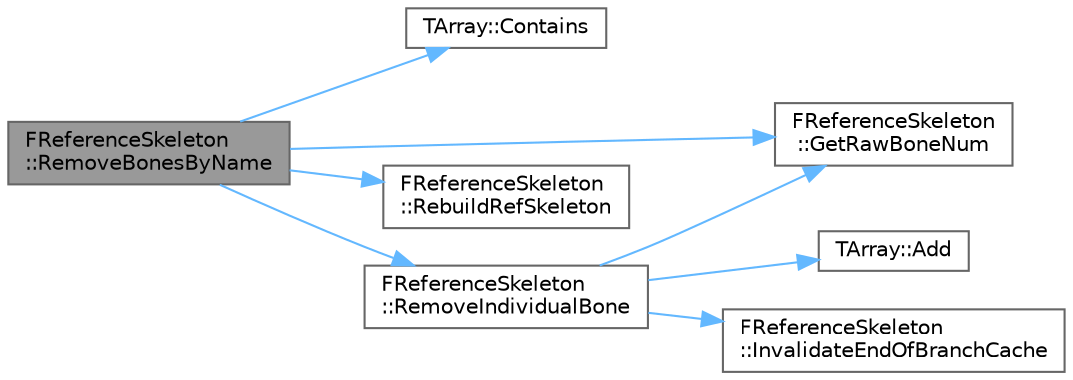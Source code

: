 digraph "FReferenceSkeleton::RemoveBonesByName"
{
 // INTERACTIVE_SVG=YES
 // LATEX_PDF_SIZE
  bgcolor="transparent";
  edge [fontname=Helvetica,fontsize=10,labelfontname=Helvetica,labelfontsize=10];
  node [fontname=Helvetica,fontsize=10,shape=box,height=0.2,width=0.4];
  rankdir="LR";
  Node1 [id="Node000001",label="FReferenceSkeleton\l::RemoveBonesByName",height=0.2,width=0.4,color="gray40", fillcolor="grey60", style="filled", fontcolor="black",tooltip="Removes the supplied bones from the skeleton, unless they have children that aren't also going to be ..."];
  Node1 -> Node2 [id="edge1_Node000001_Node000002",color="steelblue1",style="solid",tooltip=" "];
  Node2 [id="Node000002",label="TArray::Contains",height=0.2,width=0.4,color="grey40", fillcolor="white", style="filled",URL="$d4/d52/classTArray.html#a3f4e0dcec4bd7d5ea2872b0d4cbd5fde",tooltip="Checks if this array contains the element."];
  Node1 -> Node3 [id="edge2_Node000001_Node000003",color="steelblue1",style="solid",tooltip=" "];
  Node3 [id="Node000003",label="FReferenceSkeleton\l::GetRawBoneNum",height=0.2,width=0.4,color="grey40", fillcolor="white", style="filled",URL="$d4/d8d/structFReferenceSkeleton.html#a945f9ff81e5cff5fbfb0ccd19bd40ec3",tooltip="Returns number of raw bones in Skeleton."];
  Node1 -> Node4 [id="edge3_Node000001_Node000004",color="steelblue1",style="solid",tooltip=" "];
  Node4 [id="Node000004",label="FReferenceSkeleton\l::RebuildRefSkeleton",height=0.2,width=0.4,color="grey40", fillcolor="white", style="filled",URL="$d4/d8d/structFReferenceSkeleton.html#a5c57cdec1934d7869f3692a9e98da9cf",tooltip=" "];
  Node1 -> Node5 [id="edge4_Node000001_Node000005",color="steelblue1",style="solid",tooltip=" "];
  Node5 [id="Node000005",label="FReferenceSkeleton\l::RemoveIndividualBone",height=0.2,width=0.4,color="grey40", fillcolor="white", style="filled",URL="$d4/d8d/structFReferenceSkeleton.html#adafd2b87f8e4c8750b054cd7576ec09f",tooltip="Removes the specified bone, so long as it has no children."];
  Node5 -> Node6 [id="edge5_Node000005_Node000006",color="steelblue1",style="solid",tooltip=" "];
  Node6 [id="Node000006",label="TArray::Add",height=0.2,width=0.4,color="grey40", fillcolor="white", style="filled",URL="$d4/d52/classTArray.html#a94f6bf2bef04382fc79010abad57d823",tooltip="Adds a new item to the end of the array, possibly reallocating the whole array to fit."];
  Node5 -> Node3 [id="edge6_Node000005_Node000003",color="steelblue1",style="solid",tooltip=" "];
  Node5 -> Node7 [id="edge7_Node000005_Node000007",color="steelblue1",style="solid",tooltip=" "];
  Node7 [id="Node000007",label="FReferenceSkeleton\l::InvalidateEndOfBranchCache",height=0.2,width=0.4,color="grey40", fillcolor="white", style="filled",URL="$d4/d8d/structFReferenceSkeleton.html#aae353660e28222acc93967d87a31f26f",tooltip=" "];
}
